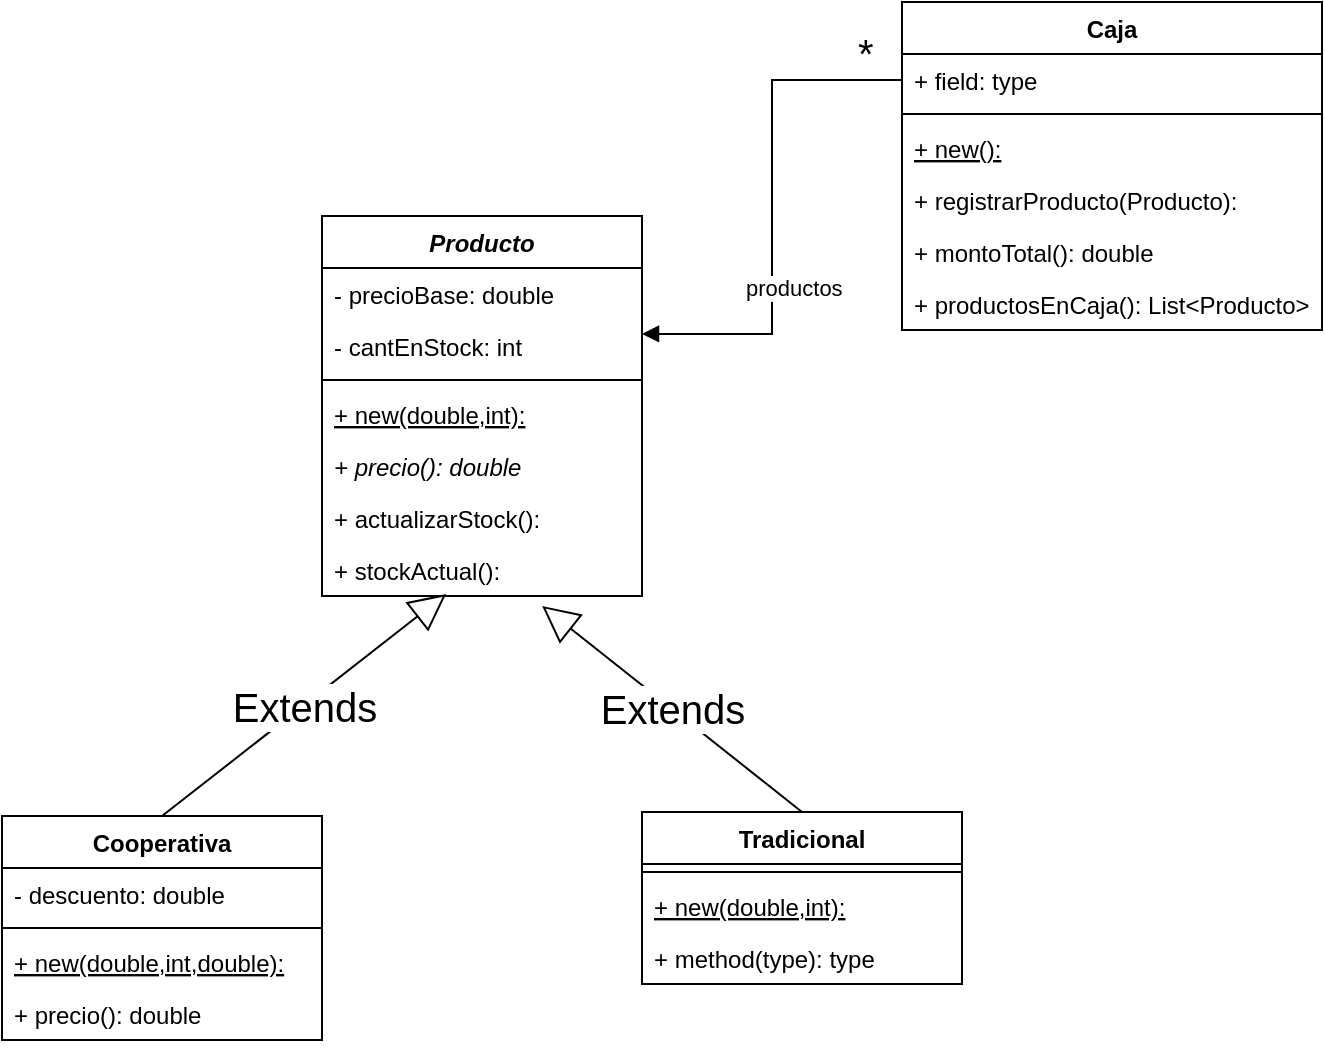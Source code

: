 <mxfile version="20.3.3" type="device"><diagram id="UnfxF1sGHNDzLdxcFSSF" name="Página-1"><mxGraphModel dx="782" dy="392" grid="1" gridSize="10" guides="1" tooltips="1" connect="1" arrows="1" fold="1" page="1" pageScale="1" pageWidth="827" pageHeight="1169" math="0" shadow="0"><root><mxCell id="0"/><mxCell id="1" parent="0"/><mxCell id="bORotaWJ3aVIQXkNBuFy-5" value="Caja" style="swimlane;fontStyle=1;align=center;verticalAlign=top;childLayout=stackLayout;horizontal=1;startSize=26;horizontalStack=0;resizeParent=1;resizeParentMax=0;resizeLast=0;collapsible=1;marginBottom=0;" parent="1" vertex="1"><mxGeometry x="570" y="140" width="210" height="164" as="geometry"/></mxCell><mxCell id="bORotaWJ3aVIQXkNBuFy-6" value="+ field: type" style="text;strokeColor=none;fillColor=none;align=left;verticalAlign=top;spacingLeft=4;spacingRight=4;overflow=hidden;rotatable=0;points=[[0,0.5],[1,0.5]];portConstraint=eastwest;" parent="bORotaWJ3aVIQXkNBuFy-5" vertex="1"><mxGeometry y="26" width="210" height="26" as="geometry"/></mxCell><mxCell id="bORotaWJ3aVIQXkNBuFy-7" value="" style="line;strokeWidth=1;fillColor=none;align=left;verticalAlign=middle;spacingTop=-1;spacingLeft=3;spacingRight=3;rotatable=0;labelPosition=right;points=[];portConstraint=eastwest;strokeColor=inherit;" parent="bORotaWJ3aVIQXkNBuFy-5" vertex="1"><mxGeometry y="52" width="210" height="8" as="geometry"/></mxCell><mxCell id="bORotaWJ3aVIQXkNBuFy-8" value="+ new():" style="text;strokeColor=none;fillColor=none;align=left;verticalAlign=top;spacingLeft=4;spacingRight=4;overflow=hidden;rotatable=0;points=[[0,0.5],[1,0.5]];portConstraint=eastwest;fontStyle=4" parent="bORotaWJ3aVIQXkNBuFy-5" vertex="1"><mxGeometry y="60" width="210" height="26" as="geometry"/></mxCell><mxCell id="bORotaWJ3aVIQXkNBuFy-26" value="+ registrarProducto(Producto): " style="text;strokeColor=none;fillColor=none;align=left;verticalAlign=top;spacingLeft=4;spacingRight=4;overflow=hidden;rotatable=0;points=[[0,0.5],[1,0.5]];portConstraint=eastwest;" parent="bORotaWJ3aVIQXkNBuFy-5" vertex="1"><mxGeometry y="86" width="210" height="26" as="geometry"/></mxCell><mxCell id="bORotaWJ3aVIQXkNBuFy-34" value="+ montoTotal(): double " style="text;strokeColor=none;fillColor=none;align=left;verticalAlign=top;spacingLeft=4;spacingRight=4;overflow=hidden;rotatable=0;points=[[0,0.5],[1,0.5]];portConstraint=eastwest;" parent="bORotaWJ3aVIQXkNBuFy-5" vertex="1"><mxGeometry y="112" width="210" height="26" as="geometry"/></mxCell><mxCell id="gYuGCUZU0z9ASTKcGnJ7-1" value="+ productosEnCaja(): List&lt;Producto&gt; " style="text;strokeColor=none;fillColor=none;align=left;verticalAlign=top;spacingLeft=4;spacingRight=4;overflow=hidden;rotatable=0;points=[[0,0.5],[1,0.5]];portConstraint=eastwest;" vertex="1" parent="bORotaWJ3aVIQXkNBuFy-5"><mxGeometry y="138" width="210" height="26" as="geometry"/></mxCell><mxCell id="bORotaWJ3aVIQXkNBuFy-9" value="Producto" style="swimlane;fontStyle=3;align=center;verticalAlign=top;childLayout=stackLayout;horizontal=1;startSize=26;horizontalStack=0;resizeParent=1;resizeParentMax=0;resizeLast=0;collapsible=1;marginBottom=0;" parent="1" vertex="1"><mxGeometry x="280" y="247" width="160" height="190" as="geometry"/></mxCell><mxCell id="bORotaWJ3aVIQXkNBuFy-10" value="- precioBase: double" style="text;strokeColor=none;fillColor=none;align=left;verticalAlign=top;spacingLeft=4;spacingRight=4;overflow=hidden;rotatable=0;points=[[0,0.5],[1,0.5]];portConstraint=eastwest;" parent="bORotaWJ3aVIQXkNBuFy-9" vertex="1"><mxGeometry y="26" width="160" height="26" as="geometry"/></mxCell><mxCell id="bORotaWJ3aVIQXkNBuFy-25" value="- cantEnStock: int" style="text;strokeColor=none;fillColor=none;align=left;verticalAlign=top;spacingLeft=4;spacingRight=4;overflow=hidden;rotatable=0;points=[[0,0.5],[1,0.5]];portConstraint=eastwest;" parent="bORotaWJ3aVIQXkNBuFy-9" vertex="1"><mxGeometry y="52" width="160" height="26" as="geometry"/></mxCell><mxCell id="bORotaWJ3aVIQXkNBuFy-11" value="" style="line;strokeWidth=1;fillColor=none;align=left;verticalAlign=middle;spacingTop=-1;spacingLeft=3;spacingRight=3;rotatable=0;labelPosition=right;points=[];portConstraint=eastwest;strokeColor=inherit;" parent="bORotaWJ3aVIQXkNBuFy-9" vertex="1"><mxGeometry y="78" width="160" height="8" as="geometry"/></mxCell><mxCell id="bORotaWJ3aVIQXkNBuFy-12" value="+ new(double,int):" style="text;strokeColor=none;fillColor=none;align=left;verticalAlign=top;spacingLeft=4;spacingRight=4;overflow=hidden;rotatable=0;points=[[0,0.5],[1,0.5]];portConstraint=eastwest;fontStyle=4" parent="bORotaWJ3aVIQXkNBuFy-9" vertex="1"><mxGeometry y="86" width="160" height="26" as="geometry"/></mxCell><mxCell id="bORotaWJ3aVIQXkNBuFy-23" value="+ precio(): double" style="text;strokeColor=none;fillColor=none;align=left;verticalAlign=top;spacingLeft=4;spacingRight=4;overflow=hidden;rotatable=0;points=[[0,0.5],[1,0.5]];portConstraint=eastwest;fontStyle=2" parent="bORotaWJ3aVIQXkNBuFy-9" vertex="1"><mxGeometry y="112" width="160" height="26" as="geometry"/></mxCell><mxCell id="bORotaWJ3aVIQXkNBuFy-24" value="+ actualizarStock():" style="text;strokeColor=none;fillColor=none;align=left;verticalAlign=top;spacingLeft=4;spacingRight=4;overflow=hidden;rotatable=0;points=[[0,0.5],[1,0.5]];portConstraint=eastwest;" parent="bORotaWJ3aVIQXkNBuFy-9" vertex="1"><mxGeometry y="138" width="160" height="26" as="geometry"/></mxCell><mxCell id="gYuGCUZU0z9ASTKcGnJ7-2" value="+ stockActual():" style="text;strokeColor=none;fillColor=none;align=left;verticalAlign=top;spacingLeft=4;spacingRight=4;overflow=hidden;rotatable=0;points=[[0,0.5],[1,0.5]];portConstraint=eastwest;" vertex="1" parent="bORotaWJ3aVIQXkNBuFy-9"><mxGeometry y="164" width="160" height="26" as="geometry"/></mxCell><mxCell id="bORotaWJ3aVIQXkNBuFy-13" value="Tradicional" style="swimlane;fontStyle=1;align=center;verticalAlign=top;childLayout=stackLayout;horizontal=1;startSize=26;horizontalStack=0;resizeParent=1;resizeParentMax=0;resizeLast=0;collapsible=1;marginBottom=0;" parent="1" vertex="1"><mxGeometry x="440" y="545" width="160" height="86" as="geometry"/></mxCell><mxCell id="bORotaWJ3aVIQXkNBuFy-15" value="" style="line;strokeWidth=1;fillColor=none;align=left;verticalAlign=middle;spacingTop=-1;spacingLeft=3;spacingRight=3;rotatable=0;labelPosition=right;points=[];portConstraint=eastwest;strokeColor=inherit;" parent="bORotaWJ3aVIQXkNBuFy-13" vertex="1"><mxGeometry y="26" width="160" height="8" as="geometry"/></mxCell><mxCell id="bORotaWJ3aVIQXkNBuFy-29" value="+ new(double,int):" style="text;strokeColor=none;fillColor=none;align=left;verticalAlign=top;spacingLeft=4;spacingRight=4;overflow=hidden;rotatable=0;points=[[0,0.5],[1,0.5]];portConstraint=eastwest;fontStyle=4" parent="bORotaWJ3aVIQXkNBuFy-13" vertex="1"><mxGeometry y="34" width="160" height="26" as="geometry"/></mxCell><mxCell id="bORotaWJ3aVIQXkNBuFy-16" value="+ method(type): type" style="text;strokeColor=none;fillColor=none;align=left;verticalAlign=top;spacingLeft=4;spacingRight=4;overflow=hidden;rotatable=0;points=[[0,0.5],[1,0.5]];portConstraint=eastwest;" parent="bORotaWJ3aVIQXkNBuFy-13" vertex="1"><mxGeometry y="60" width="160" height="26" as="geometry"/></mxCell><mxCell id="bORotaWJ3aVIQXkNBuFy-17" value="Cooperativa" style="swimlane;fontStyle=1;align=center;verticalAlign=top;childLayout=stackLayout;horizontal=1;startSize=26;horizontalStack=0;resizeParent=1;resizeParentMax=0;resizeLast=0;collapsible=1;marginBottom=0;" parent="1" vertex="1"><mxGeometry x="120" y="547" width="160" height="112" as="geometry"/></mxCell><mxCell id="bORotaWJ3aVIQXkNBuFy-22" value="- descuento: double" style="text;strokeColor=none;fillColor=none;align=left;verticalAlign=top;spacingLeft=4;spacingRight=4;overflow=hidden;rotatable=0;points=[[0,0.5],[1,0.5]];portConstraint=eastwest;" parent="bORotaWJ3aVIQXkNBuFy-17" vertex="1"><mxGeometry y="26" width="160" height="26" as="geometry"/></mxCell><mxCell id="bORotaWJ3aVIQXkNBuFy-19" value="" style="line;strokeWidth=1;fillColor=none;align=left;verticalAlign=middle;spacingTop=-1;spacingLeft=3;spacingRight=3;rotatable=0;labelPosition=right;points=[];portConstraint=eastwest;strokeColor=inherit;" parent="bORotaWJ3aVIQXkNBuFy-17" vertex="1"><mxGeometry y="52" width="160" height="8" as="geometry"/></mxCell><mxCell id="bORotaWJ3aVIQXkNBuFy-28" value="+ new(double,int,double):" style="text;strokeColor=none;fillColor=none;align=left;verticalAlign=top;spacingLeft=4;spacingRight=4;overflow=hidden;rotatable=0;points=[[0,0.5],[1,0.5]];portConstraint=eastwest;fontStyle=4" parent="bORotaWJ3aVIQXkNBuFy-17" vertex="1"><mxGeometry y="60" width="160" height="26" as="geometry"/></mxCell><mxCell id="bORotaWJ3aVIQXkNBuFy-27" value="+ precio(): double" style="text;strokeColor=none;fillColor=none;align=left;verticalAlign=top;spacingLeft=4;spacingRight=4;overflow=hidden;rotatable=0;points=[[0,0.5],[1,0.5]];portConstraint=eastwest;" parent="bORotaWJ3aVIQXkNBuFy-17" vertex="1"><mxGeometry y="86" width="160" height="26" as="geometry"/></mxCell><mxCell id="bORotaWJ3aVIQXkNBuFy-30" value="productos" style="endArrow=block;endFill=1;html=1;edgeStyle=orthogonalEdgeStyle;align=left;verticalAlign=top;rounded=0;entryX=1;entryY=0.269;entryDx=0;entryDy=0;entryPerimeter=0;exitX=0;exitY=0.5;exitDx=0;exitDy=0;" parent="1" source="bORotaWJ3aVIQXkNBuFy-6" target="bORotaWJ3aVIQXkNBuFy-25" edge="1"><mxGeometry x="0.214" y="-15" relative="1" as="geometry"><mxPoint x="470" y="179" as="sourcePoint"/><mxPoint x="480" y="340" as="targetPoint"/><mxPoint as="offset"/></mxGeometry></mxCell><mxCell id="bORotaWJ3aVIQXkNBuFy-31" value="*" style="edgeLabel;resizable=0;html=1;align=left;verticalAlign=bottom;fontSize=20;" parent="bORotaWJ3aVIQXkNBuFy-30" connectable="0" vertex="1"><mxGeometry x="-1" relative="1" as="geometry"><mxPoint x="-24" as="offset"/></mxGeometry></mxCell><mxCell id="bORotaWJ3aVIQXkNBuFy-32" value="Extends" style="endArrow=block;endSize=16;endFill=0;html=1;rounded=0;fontSize=20;exitX=0.5;exitY=0;exitDx=0;exitDy=0;entryX=0.388;entryY=0.962;entryDx=0;entryDy=0;entryPerimeter=0;" parent="1" source="bORotaWJ3aVIQXkNBuFy-17" target="gYuGCUZU0z9ASTKcGnJ7-2" edge="1"><mxGeometry width="160" relative="1" as="geometry"><mxPoint x="300" y="450" as="sourcePoint"/><mxPoint x="460" y="450" as="targetPoint"/></mxGeometry></mxCell><mxCell id="bORotaWJ3aVIQXkNBuFy-33" value="Extends" style="endArrow=block;endSize=16;endFill=0;html=1;rounded=0;fontSize=20;exitX=0.5;exitY=0;exitDx=0;exitDy=0;entryX=0.688;entryY=1.192;entryDx=0;entryDy=0;entryPerimeter=0;" parent="1" source="bORotaWJ3aVIQXkNBuFy-13" target="gYuGCUZU0z9ASTKcGnJ7-2" edge="1"><mxGeometry width="160" relative="1" as="geometry"><mxPoint x="300" y="450" as="sourcePoint"/><mxPoint x="460" y="450" as="targetPoint"/></mxGeometry></mxCell></root></mxGraphModel></diagram></mxfile>